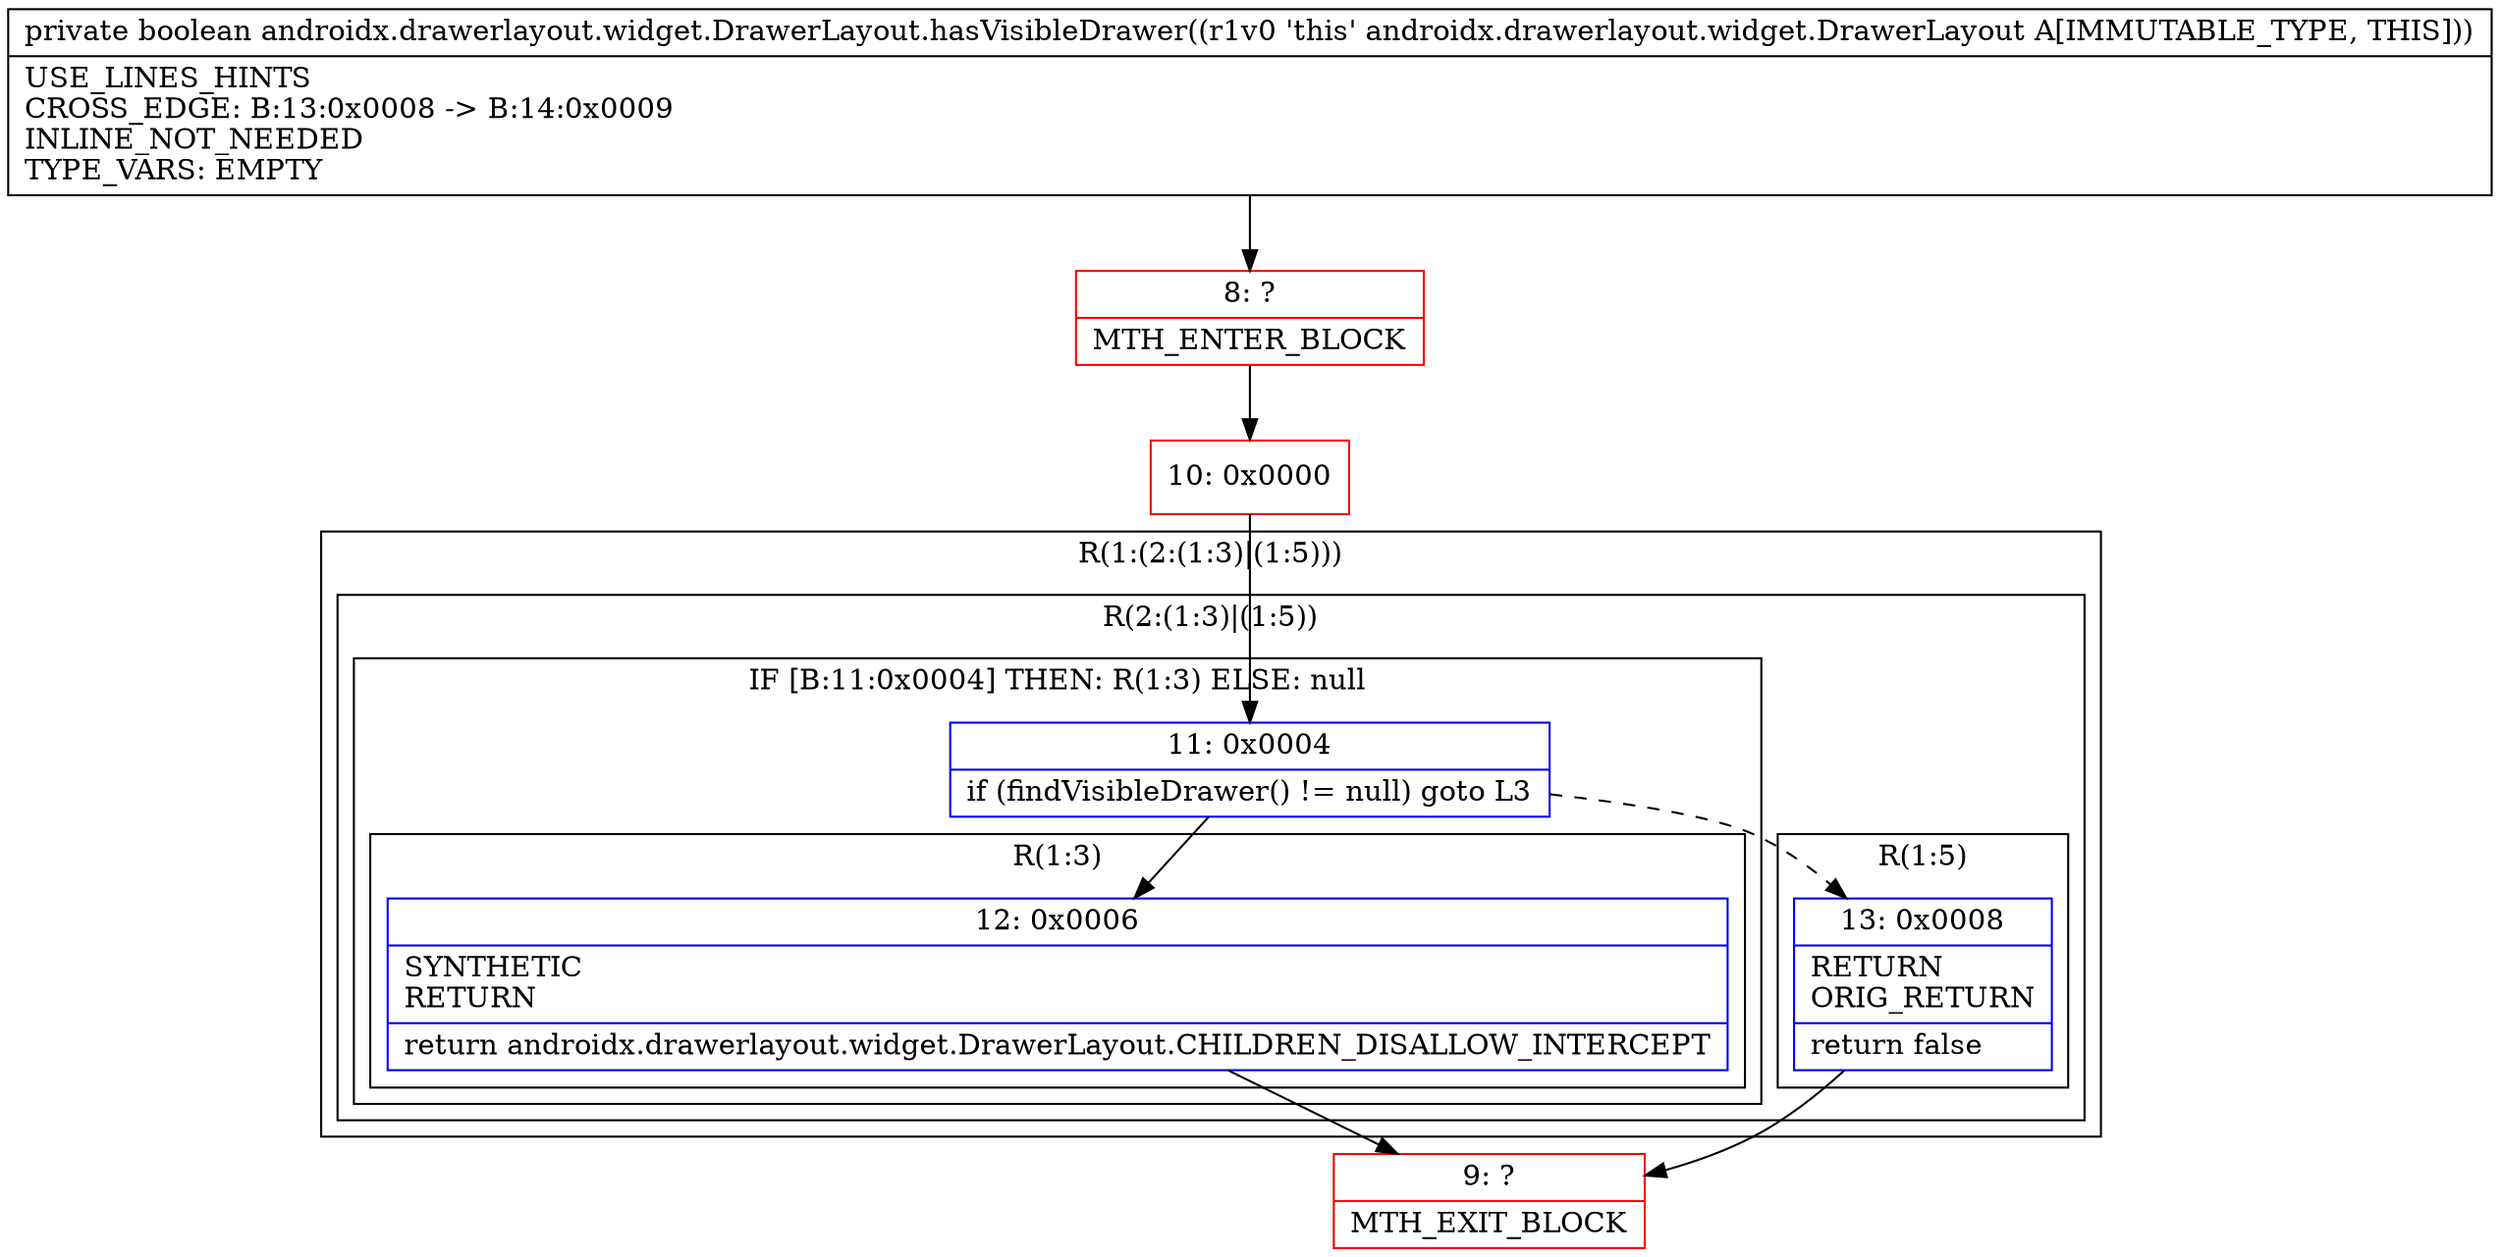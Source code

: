 digraph "CFG forandroidx.drawerlayout.widget.DrawerLayout.hasVisibleDrawer()Z" {
subgraph cluster_Region_1311117698 {
label = "R(1:(2:(1:3)|(1:5)))";
node [shape=record,color=blue];
subgraph cluster_Region_246319458 {
label = "R(2:(1:3)|(1:5))";
node [shape=record,color=blue];
subgraph cluster_IfRegion_1418757469 {
label = "IF [B:11:0x0004] THEN: R(1:3) ELSE: null";
node [shape=record,color=blue];
Node_11 [shape=record,label="{11\:\ 0x0004|if (findVisibleDrawer() != null) goto L3\l}"];
subgraph cluster_Region_1337712051 {
label = "R(1:3)";
node [shape=record,color=blue];
Node_12 [shape=record,label="{12\:\ 0x0006|SYNTHETIC\lRETURN\l|return androidx.drawerlayout.widget.DrawerLayout.CHILDREN_DISALLOW_INTERCEPT\l}"];
}
}
subgraph cluster_Region_829390791 {
label = "R(1:5)";
node [shape=record,color=blue];
Node_13 [shape=record,label="{13\:\ 0x0008|RETURN\lORIG_RETURN\l|return false\l}"];
}
}
}
Node_8 [shape=record,color=red,label="{8\:\ ?|MTH_ENTER_BLOCK\l}"];
Node_10 [shape=record,color=red,label="{10\:\ 0x0000}"];
Node_9 [shape=record,color=red,label="{9\:\ ?|MTH_EXIT_BLOCK\l}"];
MethodNode[shape=record,label="{private boolean androidx.drawerlayout.widget.DrawerLayout.hasVisibleDrawer((r1v0 'this' androidx.drawerlayout.widget.DrawerLayout A[IMMUTABLE_TYPE, THIS]))  | USE_LINES_HINTS\lCROSS_EDGE: B:13:0x0008 \-\> B:14:0x0009\lINLINE_NOT_NEEDED\lTYPE_VARS: EMPTY\l}"];
MethodNode -> Node_8;Node_11 -> Node_12;
Node_11 -> Node_13[style=dashed];
Node_12 -> Node_9;
Node_13 -> Node_9;
Node_8 -> Node_10;
Node_10 -> Node_11;
}

